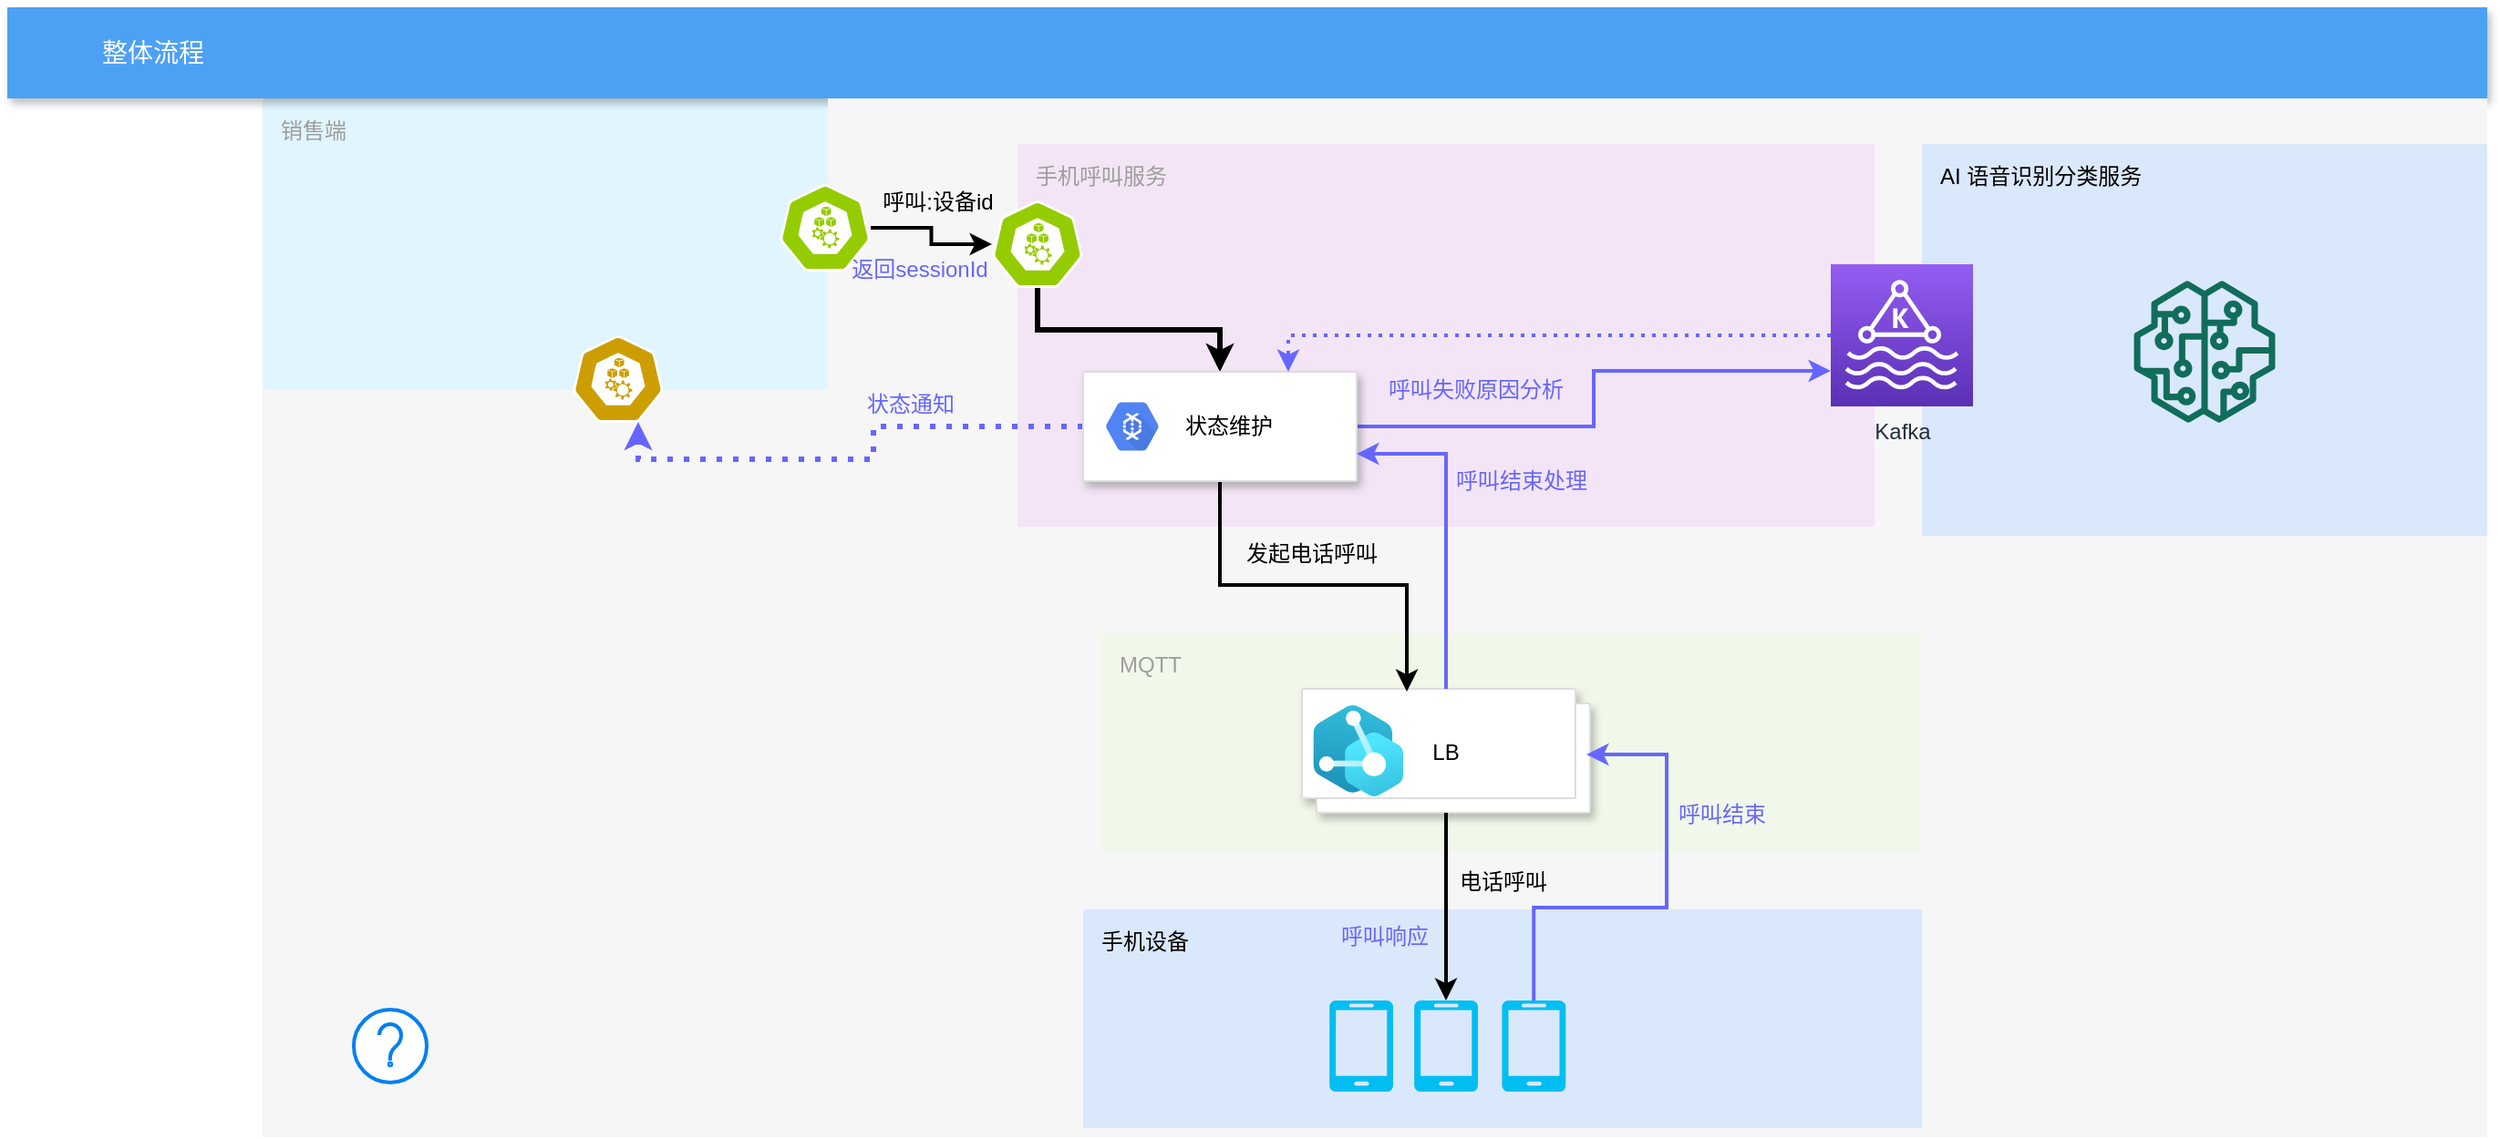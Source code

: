 <mxfile version="14.6.12" type="github">
  <diagram id="f106602c-feb2-e66a-4537-3a34d633f6aa" name="Page-1">
    <mxGraphModel dx="1234" dy="517" grid="1" gridSize="10" guides="1" tooltips="1" connect="1" arrows="1" fold="1" page="1" pageScale="1" pageWidth="1169" pageHeight="827" background="#ffffff" math="0" shadow="0">
      <root>
        <mxCell id="0" />
        <mxCell id="1" parent="0" />
        <mxCell id="14" value="" style="fillColor=#F6F6F6;strokeColor=none;shadow=0;gradientColor=none;fontSize=14;align=left;spacing=10;fontColor=#717171;9E9E9E;verticalAlign=top;spacingTop=-4;fontStyle=0;spacingLeft=40;html=1;" parent="1" vertex="1">
          <mxGeometry x="260" y="90" width="310" height="570" as="geometry" />
        </mxCell>
        <mxCell id="711" value="销售端" style="rounded=1;absoluteArcSize=1;arcSize=2;html=1;strokeColor=none;gradientColor=none;shadow=0;dashed=0;strokeColor=none;fontSize=12;fontColor=#9E9E9E;align=left;verticalAlign=top;spacing=10;spacingTop=-4;fillColor=#E1F5FE;" parent="1" vertex="1">
          <mxGeometry x="260" y="90" width="310" height="160" as="geometry" />
        </mxCell>
        <mxCell id="2" value="整体流程" style="fillColor=#4DA1F5;strokeColor=none;shadow=1;gradientColor=none;fontSize=14;align=left;spacingLeft=50;fontColor=#ffffff;html=1;" parent="1" vertex="1">
          <mxGeometry x="120" y="40" width="1360" height="50" as="geometry" />
        </mxCell>
        <mxCell id="9H8mp4o10f4AkLjiTtre-744" value="" style="html=1;verticalLabelPosition=bottom;align=center;labelBackgroundColor=#ffffff;verticalAlign=top;strokeWidth=2;strokeColor=#0080F0;shadow=0;dashed=0;shape=mxgraph.ios7.icons.help;" parent="1" vertex="1">
          <mxGeometry x="310" y="590" width="40" height="40" as="geometry" />
        </mxCell>
        <mxCell id="9H8mp4o10f4AkLjiTtre-762" value="" style="html=1;dashed=0;whitespace=wrap;fillColor=#cc9e01;strokeColor=#ffffff;points=[[0.005,0.63,0],[0.1,0.2,0],[0.9,0.2,0],[0.5,0,0],[0.995,0.63,0],[0.72,0.99,0],[0.5,1,0],[0.28,0.99,0]];shape=mxgraph.kubernetes.icon;prIcon=node" parent="1" vertex="1">
          <mxGeometry x="430" y="220" width="50" height="48" as="geometry" />
        </mxCell>
        <mxCell id="nr5fOKlL_KogjnnYkvEE-763" value="" style="fillColor=#F6F6F6;strokeColor=none;shadow=0;gradientColor=none;fontSize=14;align=left;spacing=10;fontColor=#717171;9E9E9E;verticalAlign=top;spacingTop=-4;fontStyle=0;spacingLeft=40;html=1;" vertex="1" parent="1">
          <mxGeometry x="570" y="90" width="600" height="570" as="geometry" />
        </mxCell>
        <mxCell id="707" value="MQTT" style="rounded=1;absoluteArcSize=1;arcSize=2;html=1;strokeColor=none;gradientColor=none;shadow=0;dashed=0;strokeColor=none;fontSize=12;fontColor=#9E9E9E;align=left;verticalAlign=top;spacing=10;spacingTop=-4;fillColor=#F1F8E9;" parent="1" vertex="1">
          <mxGeometry x="720" y="383.25" width="460" height="120" as="geometry" />
        </mxCell>
        <mxCell id="nr5fOKlL_KogjnnYkvEE-728" value="" style="group" vertex="1" connectable="0" parent="1">
          <mxGeometry x="830" y="414" width="158" height="68" as="geometry" />
        </mxCell>
        <mxCell id="nr5fOKlL_KogjnnYkvEE-725" value="LB" style="shape=mxgraph.gcp2.doubleRect;strokeColor=#dddddd;shadow=1;strokeWidth=1;" vertex="1" parent="nr5fOKlL_KogjnnYkvEE-728">
          <mxGeometry width="158" height="68" as="geometry" />
        </mxCell>
        <mxCell id="nr5fOKlL_KogjnnYkvEE-727" value="" style="aspect=fixed;html=1;points=[];align=center;image;fontSize=12;image=img/lib/azure2/internet_of_things/Digital_Twins.svg;" vertex="1" parent="nr5fOKlL_KogjnnYkvEE-728">
          <mxGeometry x="6.22" y="9" width="49.28" height="50" as="geometry" />
        </mxCell>
        <mxCell id="nr5fOKlL_KogjnnYkvEE-764" value="" style="fillColor=#F6F6F6;strokeColor=none;shadow=0;gradientColor=none;fontSize=14;align=left;spacing=10;fontColor=#717171;9E9E9E;verticalAlign=top;spacingTop=-4;fontStyle=0;spacingLeft=40;html=1;" vertex="1" parent="1">
          <mxGeometry x="1170" y="90" width="310" height="570" as="geometry" />
        </mxCell>
        <mxCell id="nr5fOKlL_KogjnnYkvEE-765" value="" style="fillColor=#F6F6F6;strokeColor=none;shadow=0;gradientColor=none;fontSize=14;align=left;spacing=10;fontColor=#717171;9E9E9E;verticalAlign=top;spacingTop=-4;fontStyle=0;spacingLeft=40;html=1;" vertex="1" parent="1">
          <mxGeometry x="710" y="530" width="460" height="130" as="geometry" />
        </mxCell>
        <mxCell id="nr5fOKlL_KogjnnYkvEE-768" style="edgeStyle=orthogonalEdgeStyle;rounded=0;orthogonalLoop=1;jettySize=auto;html=1;strokeWidth=2;" edge="1" parent="1" source="9H8mp4o10f4AkLjiTtre-723" target="nr5fOKlL_KogjnnYkvEE-767">
          <mxGeometry relative="1" as="geometry" />
        </mxCell>
        <mxCell id="9H8mp4o10f4AkLjiTtre-723" value="" style="html=1;dashed=0;whitespace=wrap;fillColor=#95cc01;strokeColor=#ffffff;points=[[0.005,0.63,0],[0.1,0.2,0],[0.9,0.2,0],[0.5,0,0],[0.995,0.63,0],[0.72,0.99,0],[0.5,1,0],[0.28,0.99,0]];shape=mxgraph.kubernetes.icon;prIcon=node" parent="1" vertex="1">
          <mxGeometry x="543.5" y="137" width="50" height="48" as="geometry" />
        </mxCell>
        <mxCell id="nr5fOKlL_KogjnnYkvEE-766" value="手机呼叫服务" style="points=[[0,0,0],[0.25,0,0],[0.5,0,0],[0.75,0,0],[1,0,0],[1,0.25,0],[1,0.5,0],[1,0.75,0],[1,1,0],[0.75,1,0],[0.5,1,0],[0.25,1,0],[0,1,0],[0,0.75,0],[0,0.5,0],[0,0.25,0]];rounded=1;absoluteArcSize=1;arcSize=2;html=1;strokeColor=none;gradientColor=none;shadow=0;dashed=0;fontSize=12;fontColor=#9E9E9E;align=left;verticalAlign=top;spacing=10;spacingTop=-4;fillColor=#F3E5F5;" vertex="1" parent="1">
          <mxGeometry x="674" y="115" width="470" height="210" as="geometry" />
        </mxCell>
        <mxCell id="nr5fOKlL_KogjnnYkvEE-775" style="edgeStyle=orthogonalEdgeStyle;rounded=0;orthogonalLoop=1;jettySize=auto;html=1;fontColor=#6666FF;strokeWidth=3;" edge="1" parent="1" source="nr5fOKlL_KogjnnYkvEE-767" target="nr5fOKlL_KogjnnYkvEE-771">
          <mxGeometry relative="1" as="geometry" />
        </mxCell>
        <mxCell id="nr5fOKlL_KogjnnYkvEE-767" value="" style="html=1;dashed=0;whitespace=wrap;fillColor=#95cc01;strokeColor=#ffffff;points=[[0.005,0.63,0],[0.1,0.2,0],[0.9,0.2,0],[0.5,0,0],[0.995,0.63,0],[0.72,0.99,0],[0.5,1,0],[0.28,0.99,0]];shape=mxgraph.kubernetes.icon;prIcon=node" vertex="1" parent="1">
          <mxGeometry x="660" y="146" width="50" height="48" as="geometry" />
        </mxCell>
        <mxCell id="nr5fOKlL_KogjnnYkvEE-769" value="呼叫:设备id" style="text;html=1;resizable=0;autosize=1;align=center;verticalAlign=middle;points=[];fillColor=none;strokeColor=none;rounded=0;" vertex="1" parent="1">
          <mxGeometry x="590" y="137" width="80" height="20" as="geometry" />
        </mxCell>
        <mxCell id="nr5fOKlL_KogjnnYkvEE-770" value="返回sessionId" style="text;html=1;resizable=0;autosize=1;align=center;verticalAlign=middle;points=[];fillColor=none;strokeColor=none;rounded=0;fontColor=#6666FF;" vertex="1" parent="1">
          <mxGeometry x="575" y="174" width="90" height="20" as="geometry" />
        </mxCell>
        <mxCell id="nr5fOKlL_KogjnnYkvEE-773" style="edgeStyle=orthogonalEdgeStyle;rounded=0;orthogonalLoop=1;jettySize=auto;html=1;entryX=0.72;entryY=0.99;entryDx=0;entryDy=0;entryPerimeter=0;fontColor=#6666FF;dashed=1;strokeColor=#6666FF;strokeWidth=3;dashPattern=1 2;" edge="1" parent="1" source="nr5fOKlL_KogjnnYkvEE-771" target="9H8mp4o10f4AkLjiTtre-762">
          <mxGeometry relative="1" as="geometry" />
        </mxCell>
        <mxCell id="nr5fOKlL_KogjnnYkvEE-776" style="edgeStyle=orthogonalEdgeStyle;rounded=0;orthogonalLoop=1;jettySize=auto;html=1;entryX=0.364;entryY=0.022;entryDx=0;entryDy=0;entryPerimeter=0;fontColor=#6666FF;strokeColor=#000000;strokeWidth=2;" edge="1" parent="1" source="nr5fOKlL_KogjnnYkvEE-771" target="nr5fOKlL_KogjnnYkvEE-725">
          <mxGeometry relative="1" as="geometry" />
        </mxCell>
        <mxCell id="nr5fOKlL_KogjnnYkvEE-794" style="edgeStyle=orthogonalEdgeStyle;rounded=0;orthogonalLoop=1;jettySize=auto;html=1;entryX=0;entryY=0.75;entryDx=0;entryDy=0;entryPerimeter=0;fontColor=#6666FF;strokeColor=#6666FF;strokeWidth=2;" edge="1" parent="1" source="nr5fOKlL_KogjnnYkvEE-771" target="nr5fOKlL_KogjnnYkvEE-790">
          <mxGeometry relative="1" as="geometry" />
        </mxCell>
        <mxCell id="nr5fOKlL_KogjnnYkvEE-771" value="" style="strokeColor=#dddddd;shadow=1;strokeWidth=1;rounded=1;absoluteArcSize=1;arcSize=2;fontColor=#6666FF;" vertex="1" parent="1">
          <mxGeometry x="710" y="240" width="150" height="60" as="geometry" />
        </mxCell>
        <mxCell id="nr5fOKlL_KogjnnYkvEE-772" value="&lt;font color=&quot;#000000&quot;&gt;状态维护&lt;/font&gt;" style="dashed=0;connectable=0;html=1;fillColor=#5184F3;strokeColor=none;shape=mxgraph.gcp2.hexIcon;prIcon=cloud_dataflow;part=1;labelPosition=right;verticalLabelPosition=middle;align=left;verticalAlign=middle;spacingLeft=5;fontColor=#999999;fontSize=12;" vertex="1" parent="nr5fOKlL_KogjnnYkvEE-771">
          <mxGeometry y="0.5" width="44" height="39" relative="1" as="geometry">
            <mxPoint x="5" y="-19.5" as="offset" />
          </mxGeometry>
        </mxCell>
        <mxCell id="nr5fOKlL_KogjnnYkvEE-774" value="状态通知" style="text;html=1;resizable=0;autosize=1;align=center;verticalAlign=middle;points=[];fillColor=none;strokeColor=none;rounded=0;fontColor=#6666FF;" vertex="1" parent="1">
          <mxGeometry x="585" y="248" width="60" height="20" as="geometry" />
        </mxCell>
        <mxCell id="nr5fOKlL_KogjnnYkvEE-777" value="发起电话呼叫" style="text;html=1;resizable=0;autosize=1;align=center;verticalAlign=middle;points=[];fillColor=none;strokeColor=none;rounded=0;" vertex="1" parent="1">
          <mxGeometry x="790" y="330" width="90" height="20" as="geometry" />
        </mxCell>
        <mxCell id="nr5fOKlL_KogjnnYkvEE-780" value="手机设备" style="rounded=1;absoluteArcSize=1;arcSize=2;html=1;strokeColor=#6c8ebf;shadow=0;dashed=0;strokeColor=none;fontSize=12;align=left;verticalAlign=top;spacing=10;spacingTop=-4;fillColor=#dae8fc;" vertex="1" parent="1">
          <mxGeometry x="710" y="535" width="460" height="120" as="geometry" />
        </mxCell>
        <mxCell id="nr5fOKlL_KogjnnYkvEE-779" value="" style="verticalLabelPosition=bottom;html=1;verticalAlign=top;align=center;strokeColor=none;fillColor=#00BEF2;shape=mxgraph.azure.mobile;pointerEvents=1;fontColor=#6666FF;" vertex="1" parent="1">
          <mxGeometry x="845" y="585" width="35" height="50" as="geometry" />
        </mxCell>
        <mxCell id="nr5fOKlL_KogjnnYkvEE-778" value="" style="verticalLabelPosition=bottom;html=1;verticalAlign=top;align=center;strokeColor=none;fillColor=#00BEF2;shape=mxgraph.azure.mobile;pointerEvents=1;fontColor=#6666FF;" vertex="1" parent="1">
          <mxGeometry x="891.5" y="585" width="35" height="50" as="geometry" />
        </mxCell>
        <mxCell id="nr5fOKlL_KogjnnYkvEE-787" style="edgeStyle=orthogonalEdgeStyle;rounded=0;orthogonalLoop=1;jettySize=auto;html=1;strokeWidth=2;fontColor=#6666FF;strokeColor=#6666FF;" edge="1" parent="1" source="nr5fOKlL_KogjnnYkvEE-781">
          <mxGeometry relative="1" as="geometry">
            <mxPoint x="986" y="450" as="targetPoint" />
            <Array as="points">
              <mxPoint x="957" y="534" />
              <mxPoint x="1030" y="534" />
              <mxPoint x="1030" y="450" />
              <mxPoint x="986" y="450" />
            </Array>
          </mxGeometry>
        </mxCell>
        <mxCell id="nr5fOKlL_KogjnnYkvEE-781" value="" style="verticalLabelPosition=bottom;html=1;verticalAlign=top;align=center;strokeColor=none;fillColor=#00BEF2;shape=mxgraph.azure.mobile;pointerEvents=1;fontColor=#6666FF;" vertex="1" parent="1">
          <mxGeometry x="939.64" y="585" width="35" height="50" as="geometry" />
        </mxCell>
        <mxCell id="nr5fOKlL_KogjnnYkvEE-782" style="edgeStyle=orthogonalEdgeStyle;rounded=0;orthogonalLoop=1;jettySize=auto;html=1;entryX=0.5;entryY=0;entryDx=0;entryDy=0;entryPerimeter=0;fontColor=#6666FF;strokeColor=#000000;strokeWidth=2;" edge="1" parent="1" source="nr5fOKlL_KogjnnYkvEE-725" target="nr5fOKlL_KogjnnYkvEE-778">
          <mxGeometry relative="1" as="geometry" />
        </mxCell>
        <mxCell id="nr5fOKlL_KogjnnYkvEE-783" value="电话呼叫" style="text;html=1;resizable=0;autosize=1;align=center;verticalAlign=middle;points=[];fillColor=none;strokeColor=none;rounded=0;" vertex="1" parent="1">
          <mxGeometry x="910" y="510" width="60" height="20" as="geometry" />
        </mxCell>
        <mxCell id="nr5fOKlL_KogjnnYkvEE-785" value="呼叫响应" style="text;html=1;resizable=0;autosize=1;align=center;verticalAlign=middle;points=[];fillColor=none;strokeColor=none;rounded=0;fontColor=#6666FF;" vertex="1" parent="1">
          <mxGeometry x="845" y="540" width="60" height="20" as="geometry" />
        </mxCell>
        <mxCell id="nr5fOKlL_KogjnnYkvEE-788" value="呼叫结束" style="text;html=1;resizable=0;autosize=1;align=center;verticalAlign=middle;points=[];fillColor=none;strokeColor=none;rounded=0;fontColor=#6666FF;" vertex="1" parent="1">
          <mxGeometry x="1030" y="472.5" width="60" height="20" as="geometry" />
        </mxCell>
        <mxCell id="nr5fOKlL_KogjnnYkvEE-789" value="AI 语音识别分类服务" style="rounded=1;absoluteArcSize=1;arcSize=2;html=1;strokeColor=#6c8ebf;shadow=0;dashed=0;strokeColor=none;fontSize=12;align=left;verticalAlign=top;spacing=10;spacingTop=-4;fillColor=#dae8fc;" vertex="1" parent="1">
          <mxGeometry x="1170" y="115" width="310" height="215" as="geometry" />
        </mxCell>
        <mxCell id="nr5fOKlL_KogjnnYkvEE-796" style="edgeStyle=orthogonalEdgeStyle;rounded=0;orthogonalLoop=1;jettySize=auto;html=1;entryX=0.75;entryY=0;entryDx=0;entryDy=0;fontColor=#6666FF;strokeColor=#6666FF;strokeWidth=2;dashed=1;dashPattern=1 2;" edge="1" parent="1" source="nr5fOKlL_KogjnnYkvEE-790" target="nr5fOKlL_KogjnnYkvEE-771">
          <mxGeometry relative="1" as="geometry" />
        </mxCell>
        <mxCell id="nr5fOKlL_KogjnnYkvEE-790" value="Kafka" style="points=[[0,0,0],[0.25,0,0],[0.5,0,0],[0.75,0,0],[1,0,0],[0,1,0],[0.25,1,0],[0.5,1,0],[0.75,1,0],[1,1,0],[0,0.25,0],[0,0.5,0],[0,0.75,0],[1,0.25,0],[1,0.5,0],[1,0.75,0]];outlineConnect=0;fontColor=#232F3E;gradientColor=#945DF2;gradientDirection=north;fillColor=#5A30B5;strokeColor=#ffffff;dashed=0;verticalLabelPosition=bottom;verticalAlign=top;align=center;html=1;fontSize=12;fontStyle=0;aspect=fixed;shape=mxgraph.aws4.resourceIcon;resIcon=mxgraph.aws4.managed_streaming_for_kafka;" vertex="1" parent="1">
          <mxGeometry x="1120" y="181" width="78" height="78" as="geometry" />
        </mxCell>
        <mxCell id="nr5fOKlL_KogjnnYkvEE-791" value="" style="outlineConnect=0;fontColor=#232F3E;gradientColor=none;fillColor=#116D5B;strokeColor=none;dashed=0;verticalLabelPosition=bottom;verticalAlign=top;align=center;html=1;fontSize=12;fontStyle=0;aspect=fixed;pointerEvents=1;shape=mxgraph.aws4.sagemaker_model;" vertex="1" parent="1">
          <mxGeometry x="1286" y="190" width="78" height="78" as="geometry" />
        </mxCell>
        <mxCell id="nr5fOKlL_KogjnnYkvEE-792" style="edgeStyle=orthogonalEdgeStyle;rounded=0;orthogonalLoop=1;jettySize=auto;html=1;entryX=1;entryY=0.75;entryDx=0;entryDy=0;fontColor=#6666FF;strokeColor=#6666FF;strokeWidth=2;" edge="1" parent="1" source="nr5fOKlL_KogjnnYkvEE-725" target="nr5fOKlL_KogjnnYkvEE-771">
          <mxGeometry relative="1" as="geometry" />
        </mxCell>
        <mxCell id="nr5fOKlL_KogjnnYkvEE-793" value="呼叫结束处理" style="text;html=1;resizable=0;autosize=1;align=center;verticalAlign=middle;points=[];fillColor=none;strokeColor=none;rounded=0;fontColor=#6666FF;" vertex="1" parent="1">
          <mxGeometry x="905" y="290" width="90" height="20" as="geometry" />
        </mxCell>
        <mxCell id="nr5fOKlL_KogjnnYkvEE-795" value="呼叫失败原因分析" style="text;html=1;resizable=0;autosize=1;align=center;verticalAlign=middle;points=[];fillColor=none;strokeColor=none;rounded=0;fontColor=#6666FF;" vertex="1" parent="1">
          <mxGeometry x="870" y="240" width="110" height="20" as="geometry" />
        </mxCell>
      </root>
    </mxGraphModel>
  </diagram>
</mxfile>
